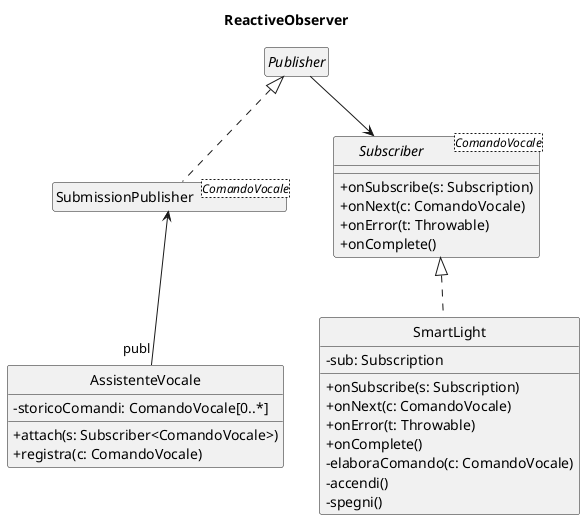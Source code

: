 ' PlantUML: tool per la generazione di UML (.png) in modo testuale
' supporta diversi diagrammi UML 
' (es. diagramma delle classi, di sequenza...)
' esempio file class_diagram.puml per generare UML a destra
' download (jar): http://plantuml.com/download
' documentazione: http://plantuml.com/class-diagram
' estensione per VS Code (PlantUML): https://marketplace.visualstudio.com/items?itemName=jebbs.plantuml
' (premi ALT-D per aprire la preview in VS Code)

@startuml ReactiveObserver

' START STYLE
skinparam {
	'monochrome true
	'shadowing false
	'classBackgroundColor white
	'noteBackgroundColor white
	classAttributeIconSize 0
	'linetype polyline
	'linetype ortho
}
hide circle
' END STYLE

title ReactiveObserver

interface Publisher
hide Publisher members

class SubmissionPublisher<ComandoVocale> implements Publisher
hide SubmissionPublisher members

class AssistenteVocale {
	- storicoComandi: ComandoVocale[0..*]
	+ attach(s: Subscriber<ComandoVocale>)
	+ registra(c: ComandoVocale)
}

AssistenteVocale "publ" -up-> SubmissionPublisher
Publisher -right-> Subscriber

interface Subscriber<ComandoVocale> {
	+ onSubscribe(s: Subscription)
	+ onNext(c: ComandoVocale)
	+ onError(t: Throwable)
	+ onComplete()
}

class SmartLight implements Subscriber {
	- sub: Subscription
	+ onSubscribe(s: Subscription)
	+ onNext(c: ComandoVocale)
	+ onError(t: Throwable)
	+ onComplete()
	- elaboraComando(c: ComandoVocale)
	- accendi()
	- spegni()
}
AssistenteVocale -[hidden]right-> SmartLight

@enduml